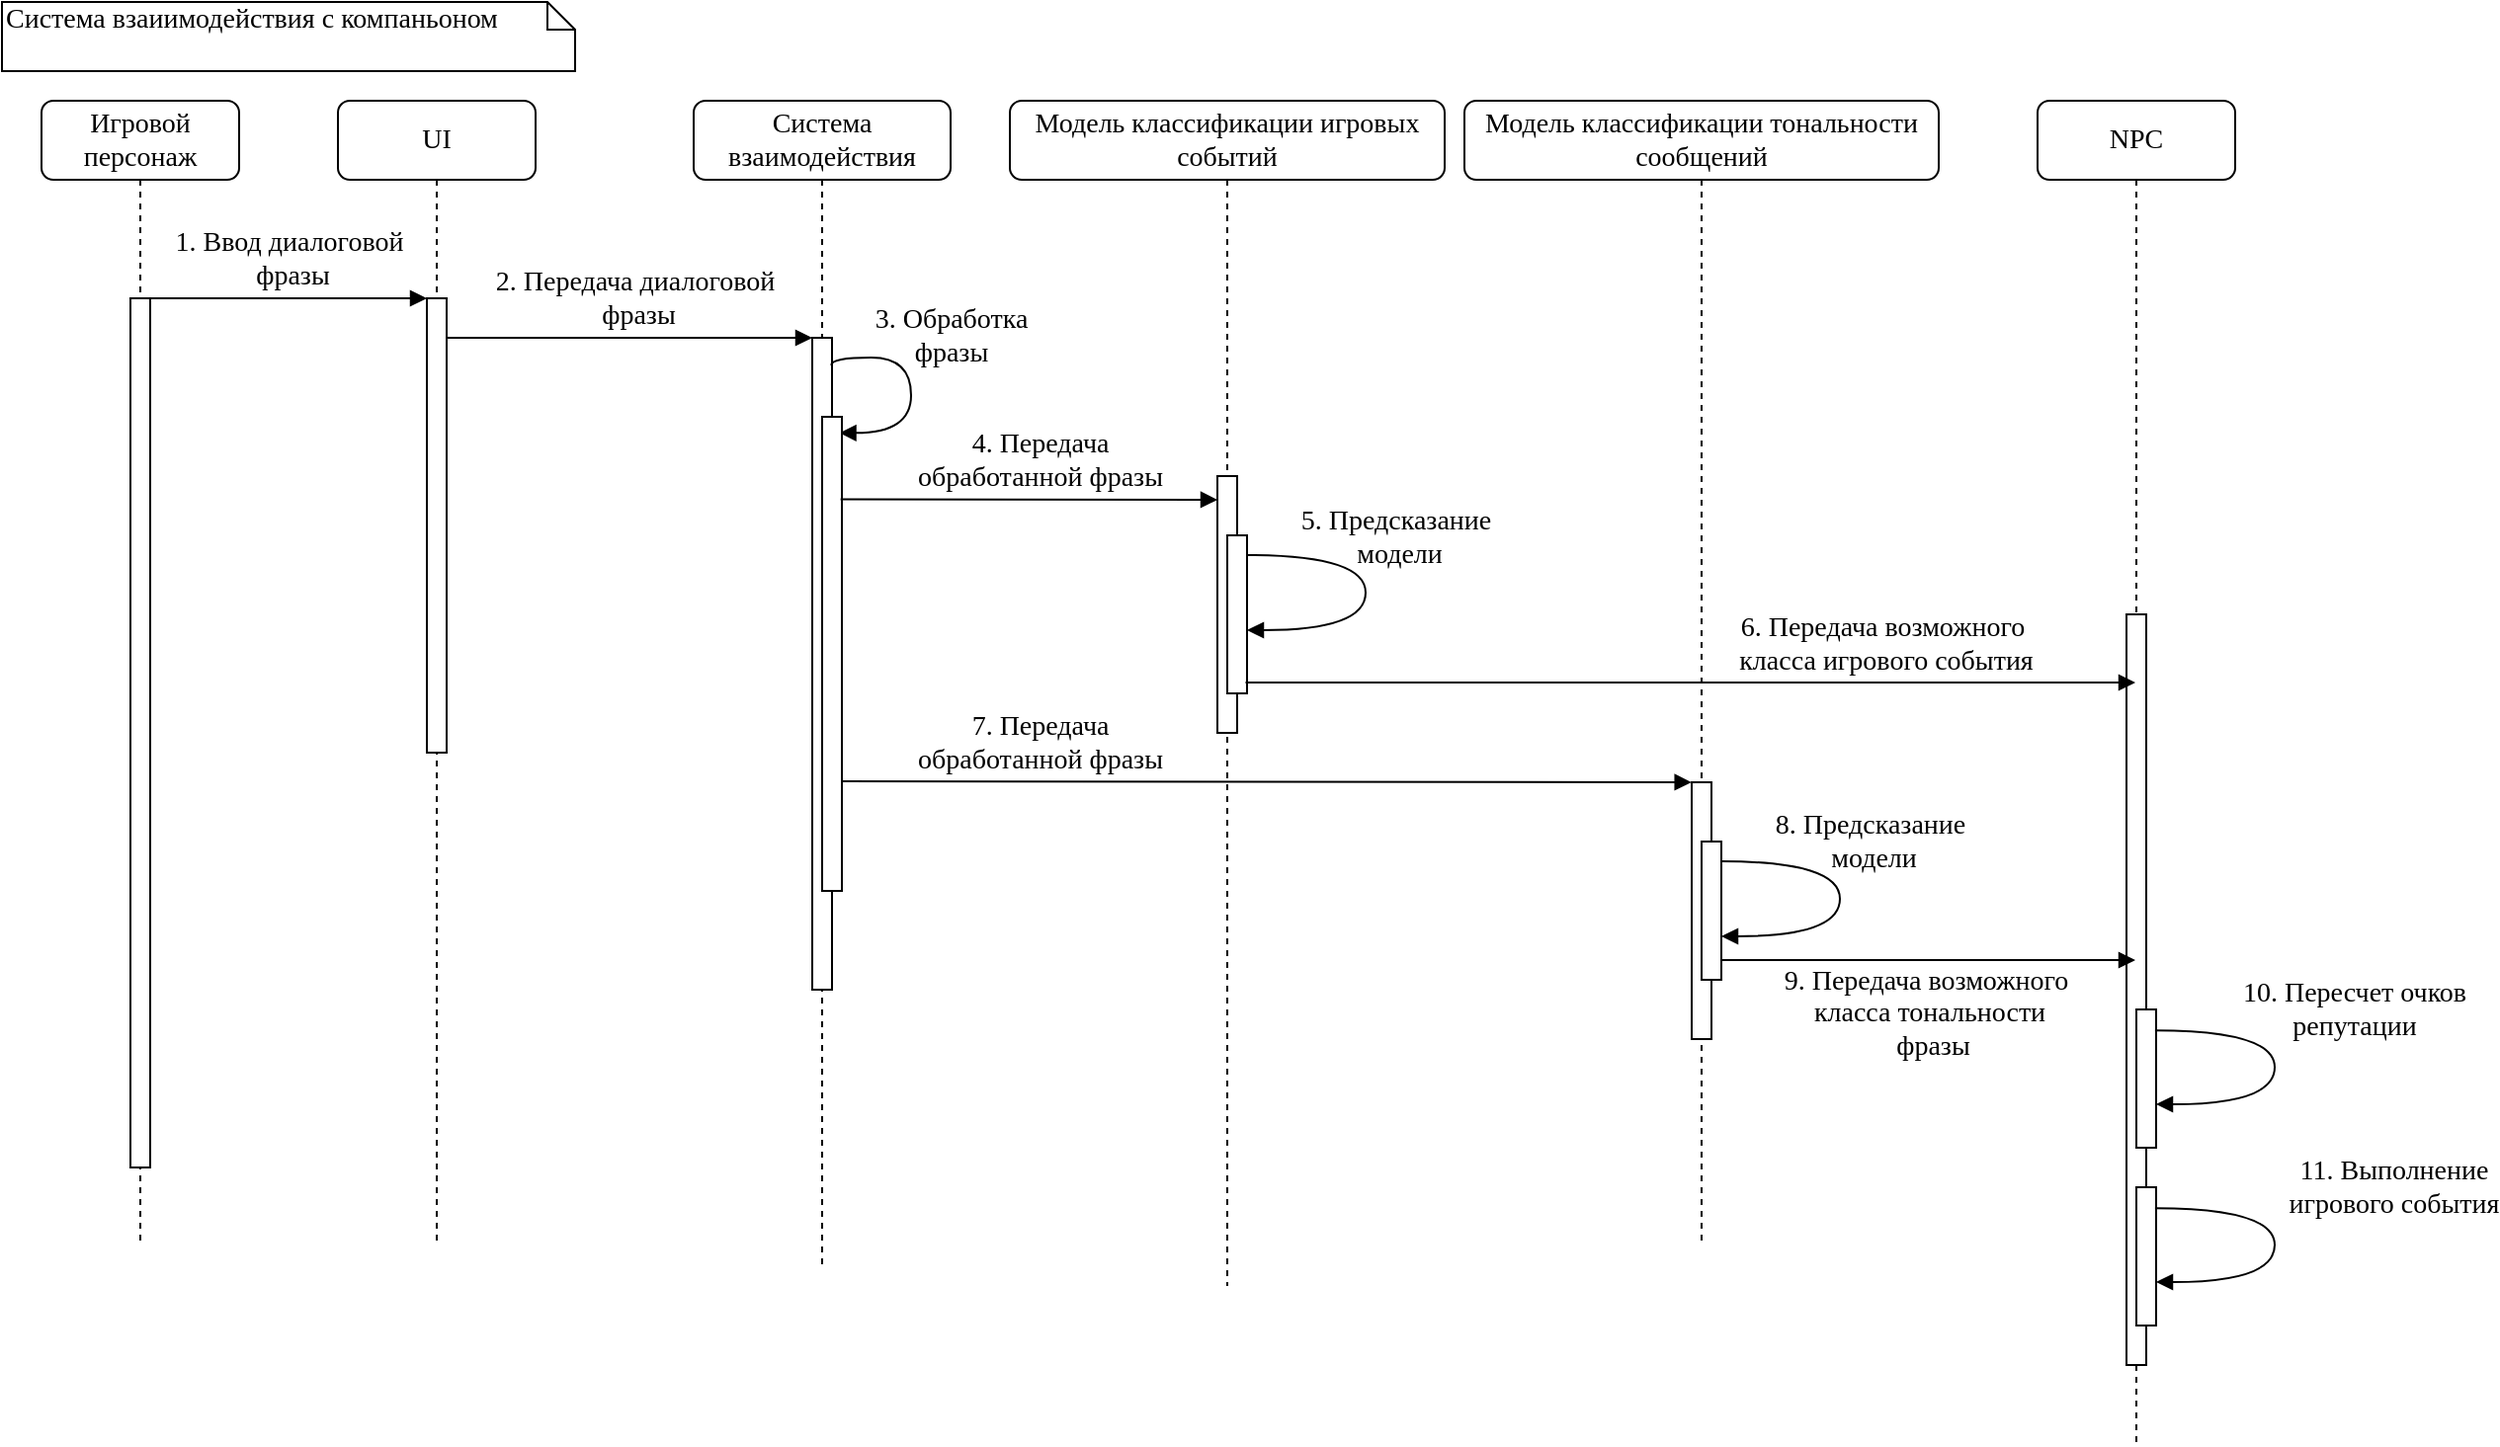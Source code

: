 <mxfile version="13.0.3" type="device"><diagram name="Page-1" id="13e1069c-82ec-6db2-03f1-153e76fe0fe0"><mxGraphModel dx="1385" dy="685" grid="1" gridSize="10" guides="1" tooltips="1" connect="1" arrows="1" fold="1" page="1" pageScale="1" pageWidth="1100" pageHeight="850" background="#ffffff" math="0" shadow="0"><root><mxCell id="0"/><mxCell id="1" parent="0"/><mxCell id="7baba1c4bc27f4b0-2" value="&lt;font style=&quot;font-size: 14px&quot;&gt;UI&lt;/font&gt;" style="shape=umlLifeline;perimeter=lifelinePerimeter;whiteSpace=wrap;html=1;container=1;collapsible=0;recursiveResize=0;outlineConnect=0;rounded=1;shadow=0;comic=0;labelBackgroundColor=none;strokeWidth=1;fontFamily=Verdana;fontSize=12;align=center;" parent="1" vertex="1"><mxGeometry x="170" y="80" width="100" height="580" as="geometry"/></mxCell><mxCell id="7baba1c4bc27f4b0-10" value="" style="html=1;points=[];perimeter=orthogonalPerimeter;rounded=0;shadow=0;comic=0;labelBackgroundColor=none;strokeWidth=1;fontFamily=Verdana;fontSize=12;align=center;" parent="7baba1c4bc27f4b0-2" vertex="1"><mxGeometry x="45" y="100" width="10" height="230" as="geometry"/></mxCell><mxCell id="7baba1c4bc27f4b0-3" value="&lt;font style=&quot;font-size: 14px&quot;&gt;Система взаимодействия&lt;/font&gt;" style="shape=umlLifeline;perimeter=lifelinePerimeter;whiteSpace=wrap;html=1;container=1;collapsible=0;recursiveResize=0;outlineConnect=0;rounded=1;shadow=0;comic=0;labelBackgroundColor=none;strokeWidth=1;fontFamily=Verdana;fontSize=12;align=center;" parent="1" vertex="1"><mxGeometry x="350" y="80" width="130" height="590" as="geometry"/></mxCell><mxCell id="7baba1c4bc27f4b0-13" value="" style="html=1;points=[];perimeter=orthogonalPerimeter;rounded=0;shadow=0;comic=0;labelBackgroundColor=none;strokeWidth=1;fontFamily=Verdana;fontSize=12;align=center;" parent="7baba1c4bc27f4b0-3" vertex="1"><mxGeometry x="60" y="120" width="10" height="330" as="geometry"/></mxCell><mxCell id="AELDjocwDjNDj4ZdatgG-1" value="&lt;font style=&quot;font-size: 14px&quot;&gt;3. Обработка&lt;br&gt;фразы&lt;/font&gt;" style="html=1;verticalAlign=bottom;endArrow=block;labelBackgroundColor=none;fontFamily=Verdana;fontSize=12;elbow=vertical;edgeStyle=orthogonalEdgeStyle;curved=1;entryX=0.876;entryY=0.034;entryDx=0;entryDy=0;entryPerimeter=0;exitX=0.961;exitY=0.042;exitDx=0;exitDy=0;exitPerimeter=0;" edge="1" parent="7baba1c4bc27f4b0-3" source="7baba1c4bc27f4b0-13" target="AELDjocwDjNDj4ZdatgG-3"><mxGeometry x="-0.097" y="20" relative="1" as="geometry"><mxPoint x="74" y="135" as="sourcePoint"/><mxPoint x="80" y="168" as="targetPoint"/><Array as="points"><mxPoint x="70" y="130"/><mxPoint x="110" y="130"/><mxPoint x="110" y="168"/></Array><mxPoint as="offset"/></mxGeometry></mxCell><mxCell id="AELDjocwDjNDj4ZdatgG-3" value="" style="html=1;points=[];perimeter=orthogonalPerimeter;rounded=0;shadow=0;comic=0;labelBackgroundColor=none;strokeWidth=1;fontFamily=Verdana;fontSize=12;align=center;" vertex="1" parent="7baba1c4bc27f4b0-3"><mxGeometry x="65" y="160" width="10" height="240" as="geometry"/></mxCell><mxCell id="7baba1c4bc27f4b0-4" value="&lt;font style=&quot;font-size: 14px&quot;&gt;Модель классификации игровых событий&lt;/font&gt;" style="shape=umlLifeline;perimeter=lifelinePerimeter;whiteSpace=wrap;html=1;container=1;collapsible=0;recursiveResize=0;outlineConnect=0;rounded=1;shadow=0;comic=0;labelBackgroundColor=none;strokeWidth=1;fontFamily=Verdana;fontSize=12;align=center;" parent="1" vertex="1"><mxGeometry x="510" y="80" width="220" height="600" as="geometry"/></mxCell><mxCell id="7baba1c4bc27f4b0-16" value="" style="html=1;points=[];perimeter=orthogonalPerimeter;rounded=0;shadow=0;comic=0;labelBackgroundColor=none;strokeWidth=1;fontFamily=Verdana;fontSize=12;align=center;" parent="7baba1c4bc27f4b0-4" vertex="1"><mxGeometry x="105" y="190" width="10" height="130" as="geometry"/></mxCell><mxCell id="7baba1c4bc27f4b0-34" value="" style="html=1;points=[];perimeter=orthogonalPerimeter;rounded=0;shadow=0;comic=0;labelBackgroundColor=none;strokeWidth=1;fontFamily=Verdana;fontSize=12;align=center;" parent="7baba1c4bc27f4b0-4" vertex="1"><mxGeometry x="110" y="220" width="10" height="80" as="geometry"/></mxCell><mxCell id="7baba1c4bc27f4b0-39" value="&lt;font style=&quot;font-size: 14px&quot;&gt;5. Предсказание&lt;br&gt;&amp;nbsp;модели&lt;/font&gt;" style="html=1;verticalAlign=bottom;endArrow=block;labelBackgroundColor=none;fontFamily=Verdana;fontSize=12;elbow=vertical;edgeStyle=orthogonalEdgeStyle;curved=1;exitX=1;exitY=0.125;exitPerimeter=0;exitDx=0;exitDy=0;" parent="7baba1c4bc27f4b0-4" edge="1" target="7baba1c4bc27f4b0-34" source="7baba1c4bc27f4b0-34"><mxGeometry x="-0.233" y="-18" relative="1" as="geometry"><mxPoint x="125.003" y="230" as="sourcePoint"/><mxPoint x="130.003" y="268.333" as="targetPoint"/><Array as="points"><mxPoint x="180" y="230"/><mxPoint x="180" y="268"/></Array><mxPoint x="33" y="10" as="offset"/></mxGeometry></mxCell><mxCell id="7baba1c4bc27f4b0-5" value="&lt;font style=&quot;font-size: 14px&quot;&gt;Модель классификации тональности сообщений&lt;/font&gt;" style="shape=umlLifeline;perimeter=lifelinePerimeter;whiteSpace=wrap;html=1;container=1;collapsible=0;recursiveResize=0;outlineConnect=0;rounded=1;shadow=0;comic=0;labelBackgroundColor=none;strokeWidth=1;fontFamily=Verdana;fontSize=12;align=center;" parent="1" vertex="1"><mxGeometry x="740" y="80" width="240" height="580" as="geometry"/></mxCell><mxCell id="AELDjocwDjNDj4ZdatgG-9" value="" style="html=1;points=[];perimeter=orthogonalPerimeter;rounded=0;shadow=0;comic=0;labelBackgroundColor=none;strokeWidth=1;fontFamily=Verdana;fontSize=12;align=center;" vertex="1" parent="7baba1c4bc27f4b0-5"><mxGeometry x="115" y="345" width="10" height="130" as="geometry"/></mxCell><mxCell id="AELDjocwDjNDj4ZdatgG-10" value="" style="html=1;points=[];perimeter=orthogonalPerimeter;rounded=0;shadow=0;comic=0;labelBackgroundColor=none;strokeWidth=1;fontFamily=Verdana;fontSize=12;align=center;" vertex="1" parent="7baba1c4bc27f4b0-5"><mxGeometry x="120" y="375" width="10" height="70" as="geometry"/></mxCell><mxCell id="AELDjocwDjNDj4ZdatgG-11" value="&lt;font style=&quot;font-size: 14px&quot;&gt;8. Предсказание&lt;br&gt;&amp;nbsp;модели&lt;/font&gt;" style="html=1;verticalAlign=bottom;endArrow=block;labelBackgroundColor=none;fontFamily=Verdana;fontSize=12;elbow=vertical;edgeStyle=orthogonalEdgeStyle;curved=1;exitX=1;exitY=0.143;exitPerimeter=0;exitDx=0;exitDy=0;" edge="1" parent="7baba1c4bc27f4b0-5" target="AELDjocwDjNDj4ZdatgG-10" source="AELDjocwDjNDj4ZdatgG-10"><mxGeometry x="-0.233" y="-18" relative="1" as="geometry"><mxPoint x="135.003" y="385" as="sourcePoint"/><mxPoint x="-329.997" y="343.333" as="targetPoint"/><Array as="points"><mxPoint x="190" y="385"/><mxPoint x="190" y="423"/></Array><mxPoint x="33" y="10" as="offset"/></mxGeometry></mxCell><mxCell id="7baba1c4bc27f4b0-6" value="&lt;font style=&quot;font-size: 14px&quot;&gt;NPC&lt;/font&gt;" style="shape=umlLifeline;perimeter=lifelinePerimeter;whiteSpace=wrap;html=1;container=1;collapsible=0;recursiveResize=0;outlineConnect=0;rounded=1;shadow=0;comic=0;labelBackgroundColor=none;strokeWidth=1;fontFamily=Verdana;fontSize=12;align=center;" parent="1" vertex="1"><mxGeometry x="1030" y="80" width="100" height="680" as="geometry"/></mxCell><mxCell id="AELDjocwDjNDj4ZdatgG-13" value="" style="html=1;points=[];perimeter=orthogonalPerimeter;rounded=0;shadow=0;comic=0;labelBackgroundColor=none;strokeWidth=1;fontFamily=Verdana;fontSize=12;align=center;" vertex="1" parent="7baba1c4bc27f4b0-6"><mxGeometry x="45" y="260" width="10" height="380" as="geometry"/></mxCell><mxCell id="AELDjocwDjNDj4ZdatgG-15" value="" style="html=1;points=[];perimeter=orthogonalPerimeter;rounded=0;shadow=0;comic=0;labelBackgroundColor=none;strokeWidth=1;fontFamily=Verdana;fontSize=12;align=center;" vertex="1" parent="7baba1c4bc27f4b0-6"><mxGeometry x="50" y="460" width="10" height="70" as="geometry"/></mxCell><mxCell id="AELDjocwDjNDj4ZdatgG-16" value="&lt;font style=&quot;font-size: 14px&quot;&gt;10. Пересчет очков&lt;br&gt;репутации&lt;/font&gt;" style="html=1;verticalAlign=bottom;endArrow=block;labelBackgroundColor=none;fontFamily=Verdana;fontSize=12;elbow=vertical;edgeStyle=orthogonalEdgeStyle;curved=1;exitX=0.944;exitY=0.151;exitPerimeter=0;exitDx=0;exitDy=0;" edge="1" parent="7baba1c4bc27f4b0-6" target="AELDjocwDjNDj4ZdatgG-15" source="AELDjocwDjNDj4ZdatgG-15"><mxGeometry x="-0.233" y="-41" relative="1" as="geometry"><mxPoint x="65.003" y="470" as="sourcePoint"/><mxPoint x="-1089.997" y="348.333" as="targetPoint"/><Array as="points"><mxPoint x="120" y="471"/><mxPoint x="120" y="508"/></Array><mxPoint x="81" y="9" as="offset"/></mxGeometry></mxCell><mxCell id="AELDjocwDjNDj4ZdatgG-17" value="" style="html=1;points=[];perimeter=orthogonalPerimeter;rounded=0;shadow=0;comic=0;labelBackgroundColor=none;strokeWidth=1;fontFamily=Verdana;fontSize=12;align=center;" vertex="1" parent="7baba1c4bc27f4b0-6"><mxGeometry x="50" y="550" width="10" height="70" as="geometry"/></mxCell><mxCell id="AELDjocwDjNDj4ZdatgG-18" value="&lt;font style=&quot;font-size: 14px&quot;&gt;11. Выполнение&lt;br&gt;игрового события&lt;/font&gt;" style="html=1;verticalAlign=bottom;endArrow=block;labelBackgroundColor=none;fontFamily=Verdana;fontSize=12;elbow=vertical;edgeStyle=orthogonalEdgeStyle;curved=1;exitX=0.944;exitY=0.151;exitPerimeter=0;exitDx=0;exitDy=0;" edge="1" parent="7baba1c4bc27f4b0-6" source="AELDjocwDjNDj4ZdatgG-17" target="AELDjocwDjNDj4ZdatgG-17"><mxGeometry x="-0.233" y="-61" relative="1" as="geometry"><mxPoint x="-974.997" y="480" as="sourcePoint"/><mxPoint x="-2129.997" y="358.333" as="targetPoint"/><Array as="points"><mxPoint x="120" y="561"/><mxPoint x="120" y="598"/></Array><mxPoint x="121" y="9" as="offset"/></mxGeometry></mxCell><mxCell id="7baba1c4bc27f4b0-8" value="&lt;font style=&quot;font-size: 14px&quot;&gt;Игровой персонаж&lt;/font&gt;" style="shape=umlLifeline;perimeter=lifelinePerimeter;whiteSpace=wrap;html=1;container=1;collapsible=0;recursiveResize=0;outlineConnect=0;rounded=1;shadow=0;comic=0;labelBackgroundColor=none;strokeWidth=1;fontFamily=Verdana;fontSize=12;align=center;" parent="1" vertex="1"><mxGeometry x="20" y="80" width="100" height="580" as="geometry"/></mxCell><mxCell id="7baba1c4bc27f4b0-9" value="" style="html=1;points=[];perimeter=orthogonalPerimeter;rounded=0;shadow=0;comic=0;labelBackgroundColor=none;strokeWidth=1;fontFamily=Verdana;fontSize=12;align=center;" parent="7baba1c4bc27f4b0-8" vertex="1"><mxGeometry x="45" y="100" width="10" height="440" as="geometry"/></mxCell><mxCell id="7baba1c4bc27f4b0-11" value="&lt;font style=&quot;font-size: 14px&quot;&gt;1. Ввод диалоговой&lt;br&gt;&amp;nbsp;фразы&lt;/font&gt;" style="html=1;verticalAlign=bottom;endArrow=block;entryX=0;entryY=0;labelBackgroundColor=none;fontFamily=Verdana;fontSize=12;edgeStyle=elbowEdgeStyle;elbow=vertical;" parent="1" source="7baba1c4bc27f4b0-9" target="7baba1c4bc27f4b0-10" edge="1"><mxGeometry relative="1" as="geometry"><mxPoint x="220" y="190" as="sourcePoint"/></mxGeometry></mxCell><mxCell id="7baba1c4bc27f4b0-14" value="&lt;font style=&quot;font-size: 14px&quot;&gt;2. Передача диалоговой&lt;br&gt;&amp;nbsp;фразы&lt;/font&gt;" style="html=1;verticalAlign=bottom;endArrow=block;entryX=0;entryY=0;labelBackgroundColor=none;fontFamily=Verdana;fontSize=12;edgeStyle=elbowEdgeStyle;elbow=vertical;" parent="1" source="7baba1c4bc27f4b0-10" target="7baba1c4bc27f4b0-13" edge="1"><mxGeometry x="1" y="-90" relative="1" as="geometry"><mxPoint x="370" y="200" as="sourcePoint"/><mxPoint as="offset"/></mxGeometry></mxCell><mxCell id="7baba1c4bc27f4b0-40" value="&lt;font style=&quot;font-size: 14px&quot;&gt;Система взаиимодействия с компаньоном&lt;/font&gt;" style="shape=note;whiteSpace=wrap;html=1;size=14;verticalAlign=top;align=left;spacingTop=-6;rounded=0;shadow=0;comic=0;labelBackgroundColor=none;strokeWidth=1;fontFamily=Verdana;fontSize=12" parent="1" vertex="1"><mxGeometry y="30" width="290" height="35" as="geometry"/></mxCell><mxCell id="AELDjocwDjNDj4ZdatgG-2" value="&lt;font style=&quot;font-size: 14px&quot;&gt;4. Передача&lt;br&gt;обработанной фразы&lt;/font&gt;" style="html=1;verticalAlign=bottom;endArrow=block;labelBackgroundColor=none;fontFamily=Verdana;fontSize=12;edgeStyle=elbowEdgeStyle;elbow=vertical;exitX=0.933;exitY=0.174;exitDx=0;exitDy=0;exitPerimeter=0;" edge="1" parent="1" source="AELDjocwDjNDj4ZdatgG-3" target="7baba1c4bc27f4b0-16"><mxGeometry x="0.055" relative="1" as="geometry"><mxPoint x="400" y="280.002" as="sourcePoint"/><mxPoint x="485" y="280.12" as="targetPoint"/><mxPoint as="offset"/></mxGeometry></mxCell><mxCell id="AELDjocwDjNDj4ZdatgG-8" value="&lt;font style=&quot;font-size: 14px&quot;&gt;7. Передача&lt;br&gt;обработанной фразы&lt;/font&gt;" style="html=1;verticalAlign=bottom;endArrow=block;labelBackgroundColor=none;fontFamily=Verdana;fontSize=12;edgeStyle=elbowEdgeStyle;elbow=vertical;exitX=0.967;exitY=0.769;exitDx=0;exitDy=0;exitPerimeter=0;entryX=-0.016;entryY=0.002;entryDx=0;entryDy=0;entryPerimeter=0;" edge="1" parent="1" source="AELDjocwDjNDj4ZdatgG-3" target="AELDjocwDjNDj4ZdatgG-9"><mxGeometry x="-0.531" relative="1" as="geometry"><mxPoint x="410.0" y="425.05" as="sourcePoint"/><mxPoint x="820" y="425" as="targetPoint"/><mxPoint as="offset"/></mxGeometry></mxCell><mxCell id="AELDjocwDjNDj4ZdatgG-12" value="&lt;font style=&quot;font-size: 14px&quot;&gt;6. Передача возможного&amp;nbsp;&lt;br&gt;класса игрового события&lt;/font&gt;" style="html=1;verticalAlign=bottom;endArrow=block;labelBackgroundColor=none;fontFamily=Verdana;fontSize=12;edgeStyle=elbowEdgeStyle;elbow=vertical;exitX=0.927;exitY=0.932;exitDx=0;exitDy=0;exitPerimeter=0;" edge="1" parent="1" source="7baba1c4bc27f4b0-34" target="7baba1c4bc27f4b0-6"><mxGeometry x="0.437" relative="1" as="geometry"><mxPoint x="580.0" y="360" as="sourcePoint"/><mxPoint x="1020" y="374" as="targetPoint"/><mxPoint as="offset"/></mxGeometry></mxCell><mxCell id="AELDjocwDjNDj4ZdatgG-14" value="&lt;font style=&quot;font-size: 14px&quot;&gt;9. Передача возможного&amp;nbsp;&lt;br&gt;класса тональности&lt;br&gt;&amp;nbsp;фразы&lt;/font&gt;" style="html=1;verticalAlign=bottom;endArrow=block;labelBackgroundColor=none;fontFamily=Verdana;fontSize=12;edgeStyle=elbowEdgeStyle;elbow=vertical;" edge="1" parent="1" target="7baba1c4bc27f4b0-6"><mxGeometry x="0.003" y="-55" relative="1" as="geometry"><mxPoint x="870" y="515" as="sourcePoint"/><mxPoint x="1049.5" y="515" as="targetPoint"/><mxPoint as="offset"/><Array as="points"/></mxGeometry></mxCell></root></mxGraphModel></diagram></mxfile>
